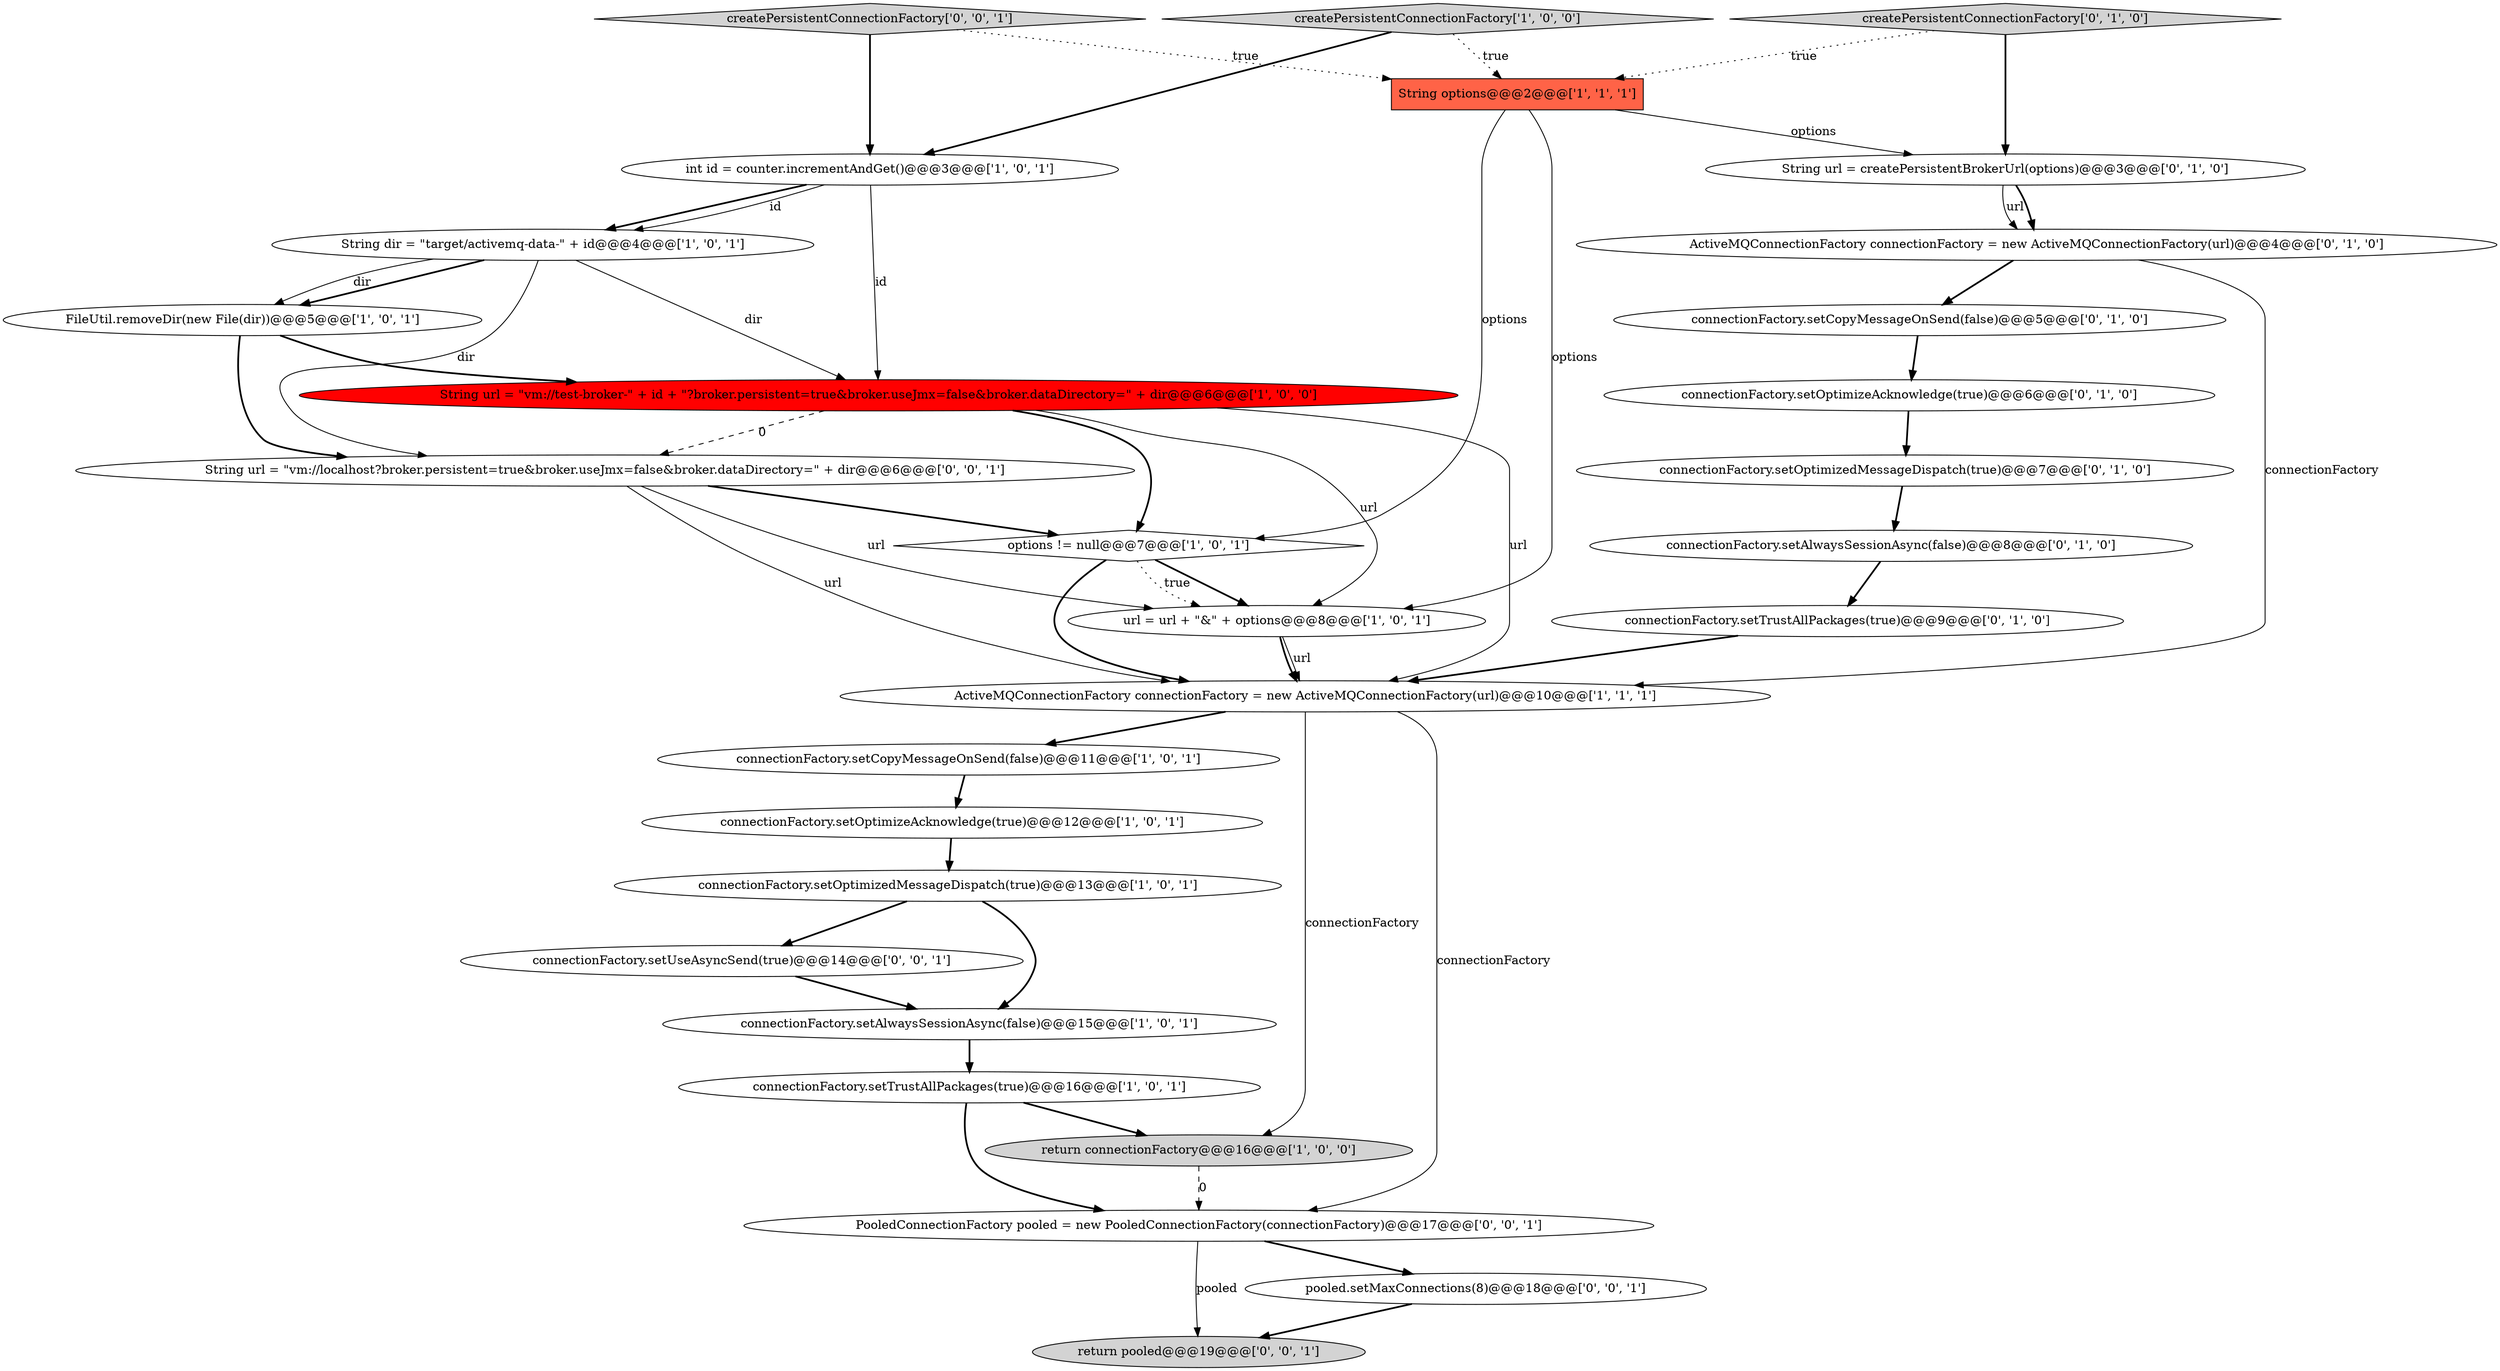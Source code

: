 digraph {
21 [style = filled, label = "String url = createPersistentBrokerUrl(options)@@@3@@@['0', '1', '0']", fillcolor = white, shape = ellipse image = "AAA0AAABBB2BBB"];
25 [style = filled, label = "createPersistentConnectionFactory['0', '0', '1']", fillcolor = lightgray, shape = diamond image = "AAA0AAABBB3BBB"];
5 [style = filled, label = "connectionFactory.setTrustAllPackages(true)@@@16@@@['1', '0', '1']", fillcolor = white, shape = ellipse image = "AAA0AAABBB1BBB"];
27 [style = filled, label = "connectionFactory.setUseAsyncSend(true)@@@14@@@['0', '0', '1']", fillcolor = white, shape = ellipse image = "AAA0AAABBB3BBB"];
26 [style = filled, label = "PooledConnectionFactory pooled = new PooledConnectionFactory(connectionFactory)@@@17@@@['0', '0', '1']", fillcolor = white, shape = ellipse image = "AAA0AAABBB3BBB"];
11 [style = filled, label = "String options@@@2@@@['1', '1', '1']", fillcolor = tomato, shape = box image = "AAA0AAABBB1BBB"];
2 [style = filled, label = "connectionFactory.setOptimizedMessageDispatch(true)@@@13@@@['1', '0', '1']", fillcolor = white, shape = ellipse image = "AAA0AAABBB1BBB"];
4 [style = filled, label = "connectionFactory.setCopyMessageOnSend(false)@@@11@@@['1', '0', '1']", fillcolor = white, shape = ellipse image = "AAA0AAABBB1BBB"];
19 [style = filled, label = "createPersistentConnectionFactory['0', '1', '0']", fillcolor = lightgray, shape = diamond image = "AAA0AAABBB2BBB"];
10 [style = filled, label = "return connectionFactory@@@16@@@['1', '0', '0']", fillcolor = lightgray, shape = ellipse image = "AAA0AAABBB1BBB"];
22 [style = filled, label = "connectionFactory.setCopyMessageOnSend(false)@@@5@@@['0', '1', '0']", fillcolor = white, shape = ellipse image = "AAA0AAABBB2BBB"];
7 [style = filled, label = "FileUtil.removeDir(new File(dir))@@@5@@@['1', '0', '1']", fillcolor = white, shape = ellipse image = "AAA0AAABBB1BBB"];
6 [style = filled, label = "connectionFactory.setOptimizeAcknowledge(true)@@@12@@@['1', '0', '1']", fillcolor = white, shape = ellipse image = "AAA0AAABBB1BBB"];
18 [style = filled, label = "connectionFactory.setOptimizedMessageDispatch(true)@@@7@@@['0', '1', '0']", fillcolor = white, shape = ellipse image = "AAA0AAABBB2BBB"];
14 [style = filled, label = "createPersistentConnectionFactory['1', '0', '0']", fillcolor = lightgray, shape = diamond image = "AAA0AAABBB1BBB"];
9 [style = filled, label = "connectionFactory.setAlwaysSessionAsync(false)@@@15@@@['1', '0', '1']", fillcolor = white, shape = ellipse image = "AAA0AAABBB1BBB"];
1 [style = filled, label = "ActiveMQConnectionFactory connectionFactory = new ActiveMQConnectionFactory(url)@@@10@@@['1', '1', '1']", fillcolor = white, shape = ellipse image = "AAA0AAABBB1BBB"];
24 [style = filled, label = "pooled.setMaxConnections(8)@@@18@@@['0', '0', '1']", fillcolor = white, shape = ellipse image = "AAA0AAABBB3BBB"];
13 [style = filled, label = "String url = \"vm://test-broker-\" + id + \"?broker.persistent=true&broker.useJmx=false&broker.dataDirectory=\" + dir@@@6@@@['1', '0', '0']", fillcolor = red, shape = ellipse image = "AAA1AAABBB1BBB"];
0 [style = filled, label = "String dir = \"target/activemq-data-\" + id@@@4@@@['1', '0', '1']", fillcolor = white, shape = ellipse image = "AAA0AAABBB1BBB"];
15 [style = filled, label = "connectionFactory.setOptimizeAcknowledge(true)@@@6@@@['0', '1', '0']", fillcolor = white, shape = ellipse image = "AAA0AAABBB2BBB"];
17 [style = filled, label = "connectionFactory.setAlwaysSessionAsync(false)@@@8@@@['0', '1', '0']", fillcolor = white, shape = ellipse image = "AAA0AAABBB2BBB"];
8 [style = filled, label = "int id = counter.incrementAndGet()@@@3@@@['1', '0', '1']", fillcolor = white, shape = ellipse image = "AAA0AAABBB1BBB"];
23 [style = filled, label = "return pooled@@@19@@@['0', '0', '1']", fillcolor = lightgray, shape = ellipse image = "AAA0AAABBB3BBB"];
3 [style = filled, label = "options != null@@@7@@@['1', '0', '1']", fillcolor = white, shape = diamond image = "AAA0AAABBB1BBB"];
28 [style = filled, label = "String url = \"vm://localhost?broker.persistent=true&broker.useJmx=false&broker.dataDirectory=\" + dir@@@6@@@['0', '0', '1']", fillcolor = white, shape = ellipse image = "AAA0AAABBB3BBB"];
12 [style = filled, label = "url = url + \"&\" + options@@@8@@@['1', '0', '1']", fillcolor = white, shape = ellipse image = "AAA0AAABBB1BBB"];
20 [style = filled, label = "ActiveMQConnectionFactory connectionFactory = new ActiveMQConnectionFactory(url)@@@4@@@['0', '1', '0']", fillcolor = white, shape = ellipse image = "AAA0AAABBB2BBB"];
16 [style = filled, label = "connectionFactory.setTrustAllPackages(true)@@@9@@@['0', '1', '0']", fillcolor = white, shape = ellipse image = "AAA0AAABBB2BBB"];
7->13 [style = bold, label=""];
11->3 [style = solid, label="options"];
17->16 [style = bold, label=""];
5->10 [style = bold, label=""];
1->4 [style = bold, label=""];
22->15 [style = bold, label=""];
3->1 [style = bold, label=""];
20->1 [style = solid, label="connectionFactory"];
4->6 [style = bold, label=""];
0->13 [style = solid, label="dir"];
27->9 [style = bold, label=""];
28->1 [style = solid, label="url"];
18->17 [style = bold, label=""];
8->13 [style = solid, label="id"];
13->1 [style = solid, label="url"];
1->26 [style = solid, label="connectionFactory"];
5->26 [style = bold, label=""];
2->9 [style = bold, label=""];
3->12 [style = bold, label=""];
21->20 [style = solid, label="url"];
26->24 [style = bold, label=""];
12->1 [style = bold, label=""];
28->12 [style = solid, label="url"];
15->18 [style = bold, label=""];
25->11 [style = dotted, label="true"];
20->22 [style = bold, label=""];
0->7 [style = bold, label=""];
6->2 [style = bold, label=""];
8->0 [style = bold, label=""];
11->12 [style = solid, label="options"];
8->0 [style = solid, label="id"];
0->7 [style = solid, label="dir"];
13->28 [style = dashed, label="0"];
13->12 [style = solid, label="url"];
0->28 [style = solid, label="dir"];
12->1 [style = solid, label="url"];
10->26 [style = dashed, label="0"];
21->20 [style = bold, label=""];
13->3 [style = bold, label=""];
7->28 [style = bold, label=""];
16->1 [style = bold, label=""];
19->11 [style = dotted, label="true"];
3->12 [style = dotted, label="true"];
1->10 [style = solid, label="connectionFactory"];
9->5 [style = bold, label=""];
2->27 [style = bold, label=""];
14->11 [style = dotted, label="true"];
11->21 [style = solid, label="options"];
25->8 [style = bold, label=""];
14->8 [style = bold, label=""];
28->3 [style = bold, label=""];
26->23 [style = solid, label="pooled"];
24->23 [style = bold, label=""];
19->21 [style = bold, label=""];
}
